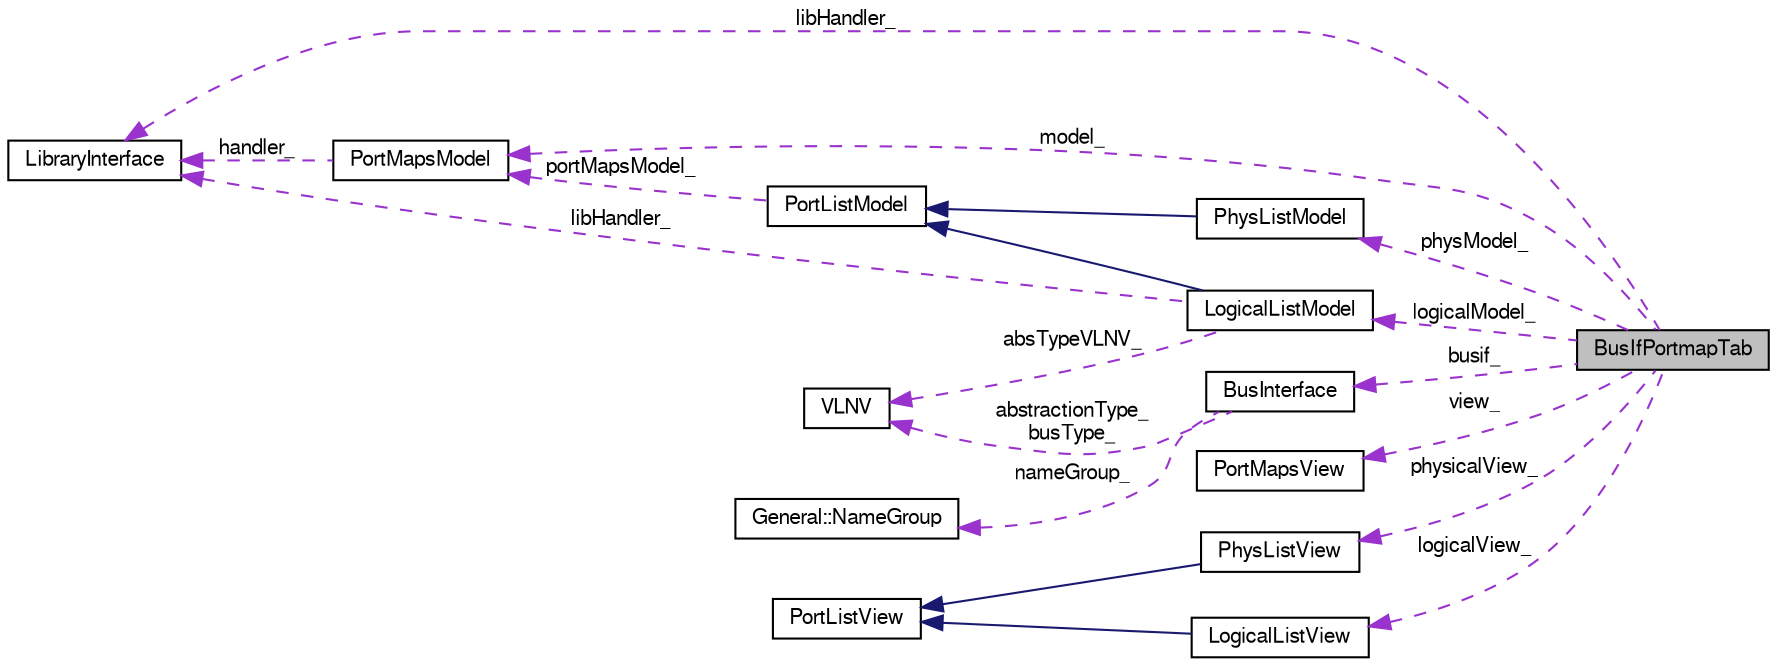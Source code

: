 digraph G
{
  bgcolor="transparent";
  edge [fontname="FreeSans",fontsize=10,labelfontname="FreeSans",labelfontsize=10];
  node [fontname="FreeSans",fontsize=10,shape=record];
  rankdir=LR;
  Node1 [label="BusIfPortmapTab",height=0.2,width=0.4,color="black", fillcolor="grey75", style="filled" fontcolor="black"];
  Node2 -> Node1 [dir=back,color="darkorchid3",fontsize=10,style="dashed",label="physModel_",fontname="FreeSans"];
  Node2 [label="PhysListModel",height=0.2,width=0.4,color="black",URL="$class_phys_list_model.html",tooltip="Model to display the physical ports of a component."];
  Node3 -> Node2 [dir=back,color="midnightblue",fontsize=10,style="solid",fontname="FreeSans"];
  Node3 [label="PortListModel",height=0.2,width=0.4,color="black",URL="$class_port_list_model.html",tooltip="The base class for logical list model and physical list model."];
  Node4 -> Node3 [dir=back,color="darkorchid3",fontsize=10,style="dashed",label="portMapsModel_",fontname="FreeSans"];
  Node4 [label="PortMapsModel",height=0.2,width=0.4,color="black",URL="$class_port_maps_model.html",tooltip="Model to display port maps of a bus interface."];
  Node5 -> Node4 [dir=back,color="darkorchid3",fontsize=10,style="dashed",label="handler_",fontname="FreeSans"];
  Node5 [label="LibraryInterface",height=0.2,width=0.4,color="black",URL="$class_library_interface.html",tooltip="LibraryInterface defines an interface to operate the IP-Xact-library."];
  Node6 -> Node1 [dir=back,color="darkorchid3",fontsize=10,style="dashed",label="view_",fontname="FreeSans"];
  Node6 [label="PortMapsView",height=0.2,width=0.4,color="black",URL="$class_port_maps_view.html",tooltip="The view to display the port maps of a bus interface."];
  Node7 -> Node1 [dir=back,color="darkorchid3",fontsize=10,style="dashed",label="physicalView_",fontname="FreeSans"];
  Node7 [label="PhysListView",height=0.2,width=0.4,color="black",URL="$class_phys_list_view.html"];
  Node8 -> Node7 [dir=back,color="midnightblue",fontsize=10,style="solid",fontname="FreeSans"];
  Node8 [label="PortListView",height=0.2,width=0.4,color="black",URL="$class_port_list_view.html",tooltip="View to display a list of ports."];
  Node5 -> Node1 [dir=back,color="darkorchid3",fontsize=10,style="dashed",label="libHandler_",fontname="FreeSans"];
  Node9 -> Node1 [dir=back,color="darkorchid3",fontsize=10,style="dashed",label="logicalView_",fontname="FreeSans"];
  Node9 [label="LogicalListView",height=0.2,width=0.4,color="black",URL="$class_logical_list_view.html"];
  Node8 -> Node9 [dir=back,color="midnightblue",fontsize=10,style="solid",fontname="FreeSans"];
  Node10 -> Node1 [dir=back,color="darkorchid3",fontsize=10,style="dashed",label="busif_",fontname="FreeSans"];
  Node10 [label="BusInterface",height=0.2,width=0.4,color="black",URL="$class_bus_interface.html",tooltip="Equals the spirit:busInterface element in IP-Xact specification."];
  Node11 -> Node10 [dir=back,color="darkorchid3",fontsize=10,style="dashed",label="nameGroup_",fontname="FreeSans"];
  Node11 [label="General::NameGroup",height=0.2,width=0.4,color="black",URL="$struct_general_1_1_name_group.html",tooltip="The NameGroup matches the spirit:nameGroup element in IP-Xact."];
  Node12 -> Node10 [dir=back,color="darkorchid3",fontsize=10,style="dashed",label="abstractionType_\nbusType_",fontname="FreeSans"];
  Node12 [label="VLNV",height=0.2,width=0.4,color="black",URL="$class_v_l_n_v.html",tooltip="The class to hold VLNV information of a single IP-XACT document."];
  Node13 -> Node1 [dir=back,color="darkorchid3",fontsize=10,style="dashed",label="logicalModel_",fontname="FreeSans"];
  Node13 [label="LogicalListModel",height=0.2,width=0.4,color="black",URL="$class_logical_list_model.html",tooltip="Model to display the Logical ports of an abstraction definition."];
  Node3 -> Node13 [dir=back,color="midnightblue",fontsize=10,style="solid",fontname="FreeSans"];
  Node5 -> Node13 [dir=back,color="darkorchid3",fontsize=10,style="dashed",label="libHandler_",fontname="FreeSans"];
  Node12 -> Node13 [dir=back,color="darkorchid3",fontsize=10,style="dashed",label="absTypeVLNV_",fontname="FreeSans"];
  Node4 -> Node1 [dir=back,color="darkorchid3",fontsize=10,style="dashed",label="model_",fontname="FreeSans"];
}
